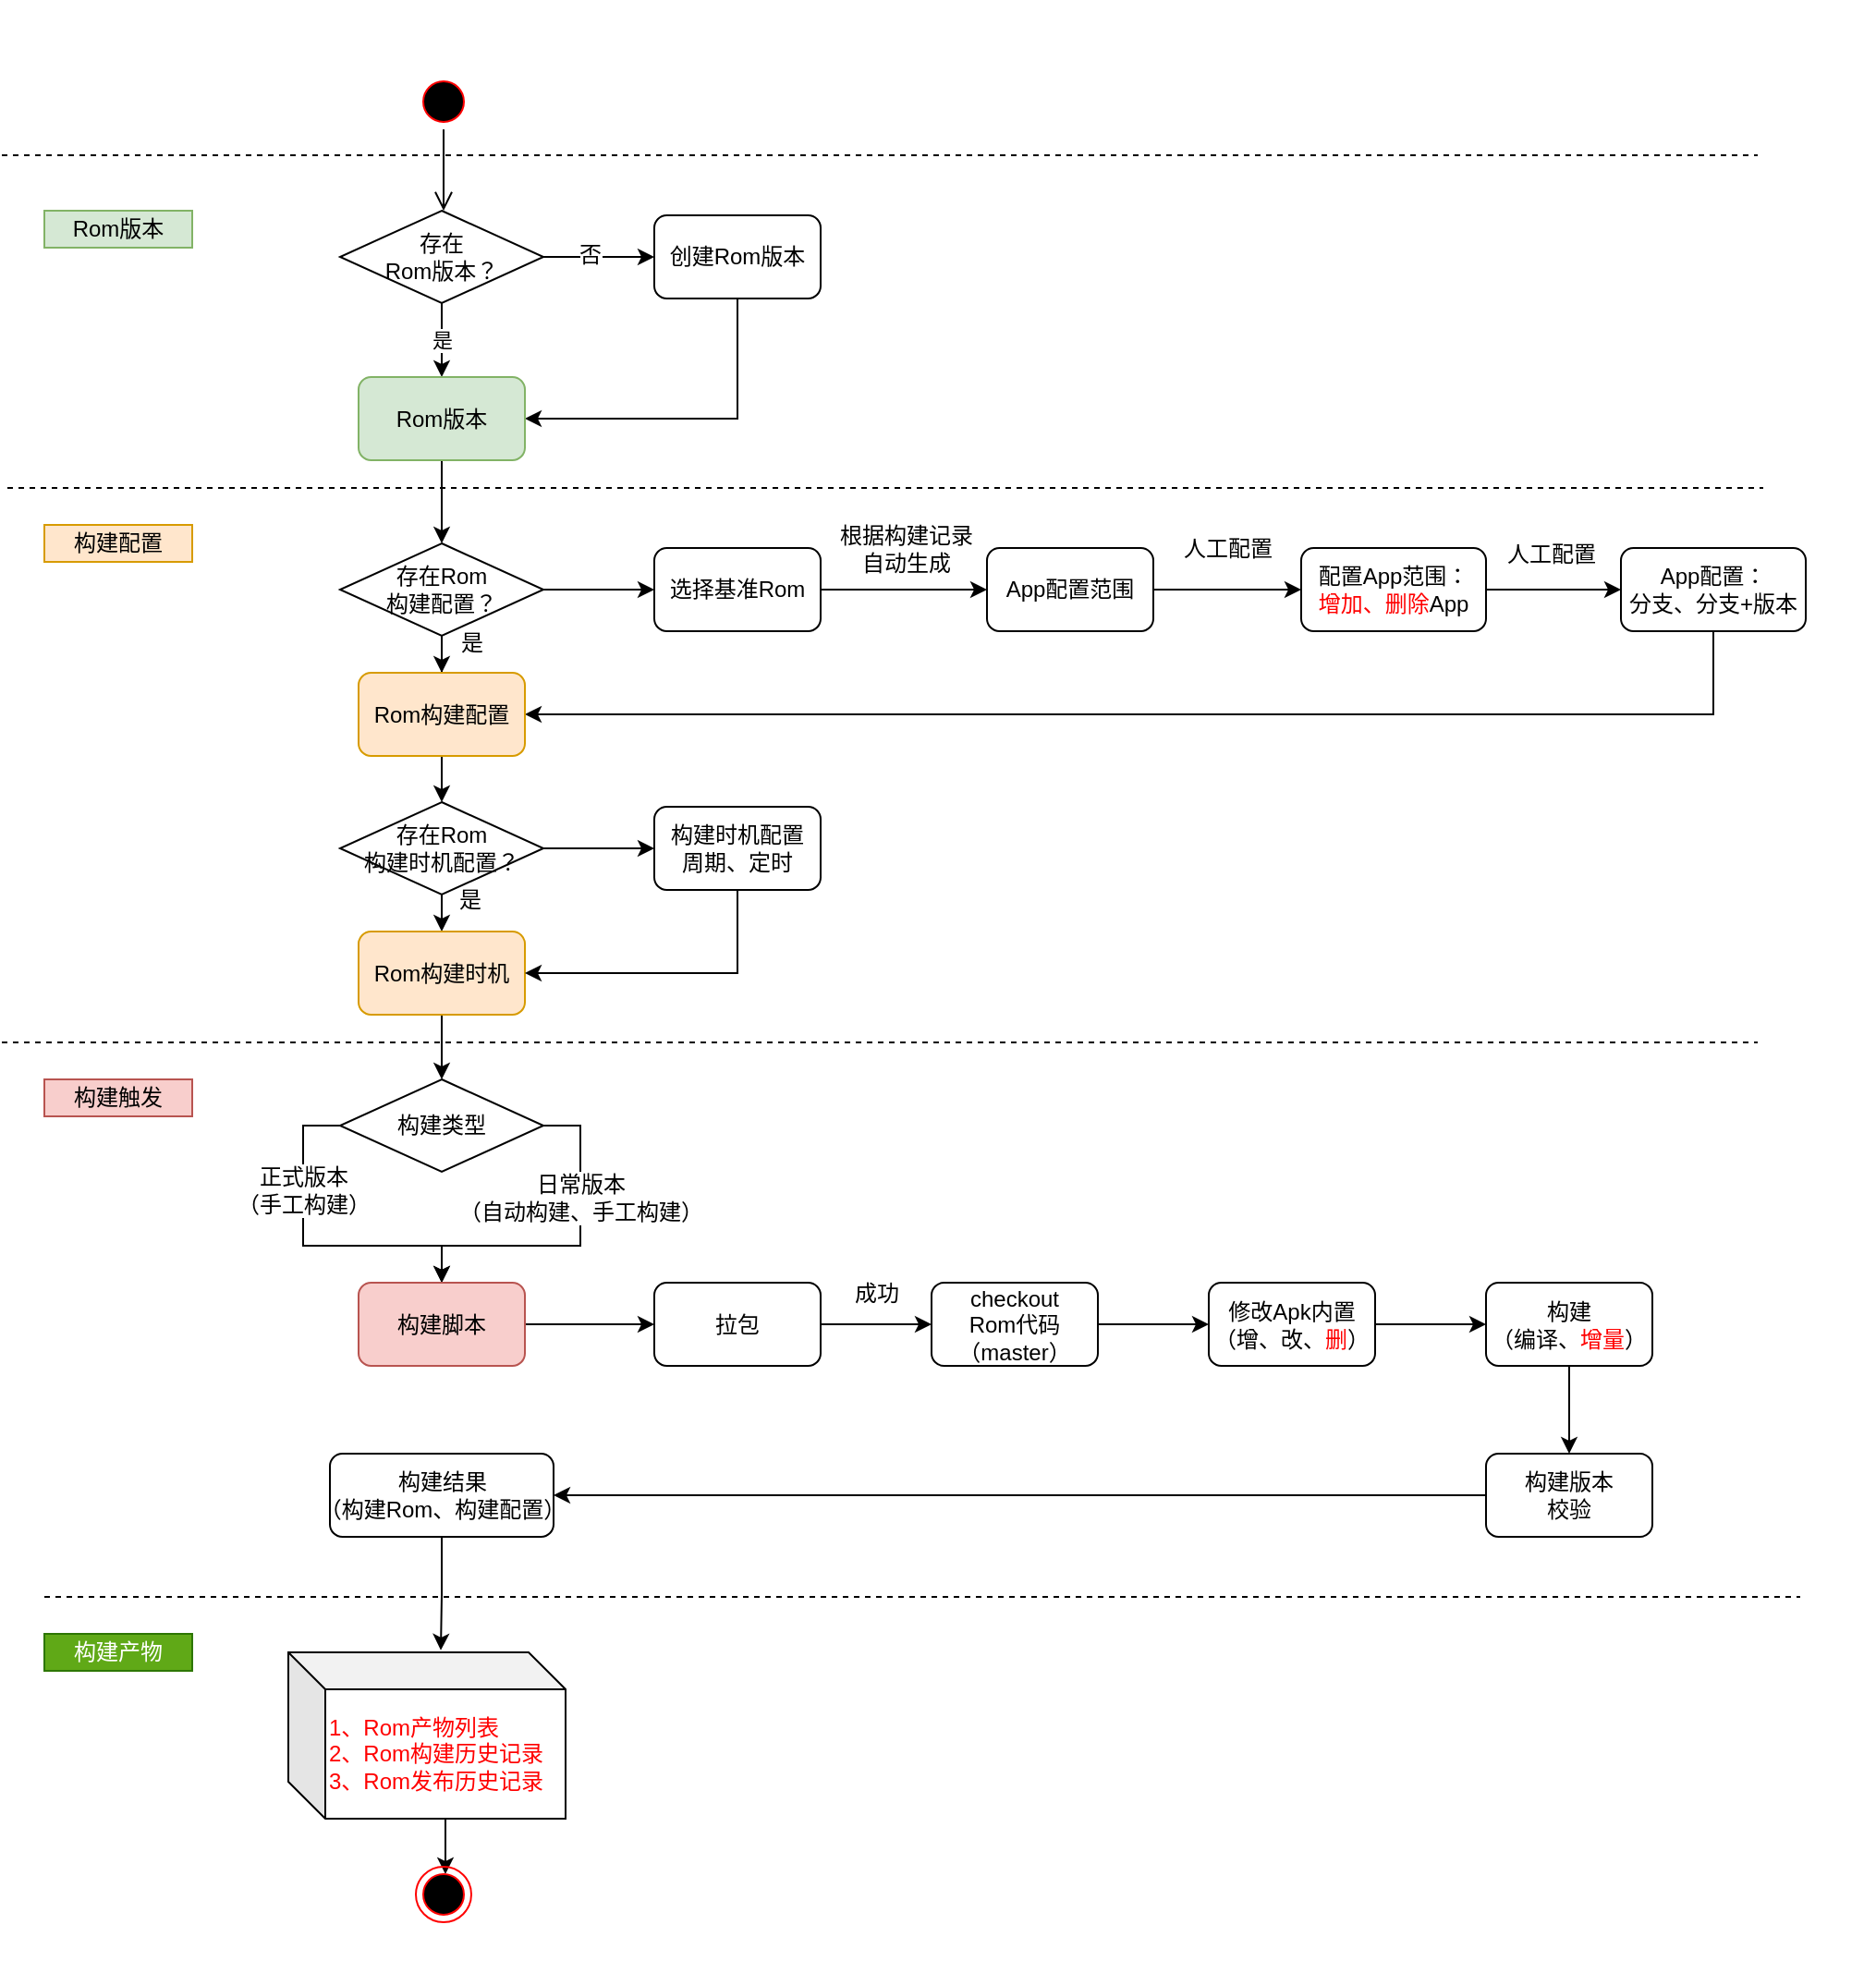 <mxfile version="12.4.8" type="github">
  <diagram id="ApW3DDrOjDALBpVBkcUd" name="Page-1">
    <mxGraphModel dx="82" dy="542" grid="1" gridSize="10" guides="1" tooltips="1" connect="1" arrows="1" fold="1" page="1" pageScale="1" pageWidth="827" pageHeight="1169" math="0" shadow="0">
      <root>
        <mxCell id="0"/>
        <mxCell id="1" parent="0"/>
        <mxCell id="KfT1uw90EwnDU38vpwOy-136" value="" style="rounded=0;whiteSpace=wrap;html=1;shadow=0;labelBackgroundColor=none;strokeColor=none;fillColor=#FFFFFF;gradientColor=#ffffff;align=left;" parent="1" vertex="1">
          <mxGeometry x="827" y="50" width="1013" height="1060" as="geometry"/>
        </mxCell>
        <mxCell id="nZFrfJ3mJIVUbRnAhzXt-1" value="" style="endArrow=none;dashed=1;html=1;" parent="1" edge="1">
          <mxGeometry width="50" height="50" relative="1" as="geometry">
            <mxPoint x="830" y="314" as="sourcePoint"/>
            <mxPoint x="1780" y="314" as="targetPoint"/>
          </mxGeometry>
        </mxCell>
        <mxCell id="nZFrfJ3mJIVUbRnAhzXt-2" value="构建配置" style="text;html=1;strokeColor=#d79b00;fillColor=#ffe6cc;align=center;verticalAlign=middle;whiteSpace=wrap;rounded=0;" parent="1" vertex="1">
          <mxGeometry x="850" y="334" width="80" height="20" as="geometry"/>
        </mxCell>
        <mxCell id="nZFrfJ3mJIVUbRnAhzXt-3" value="" style="endArrow=none;dashed=1;html=1;" parent="1" edge="1">
          <mxGeometry width="50" height="50" relative="1" as="geometry">
            <mxPoint x="850" y="914" as="sourcePoint"/>
            <mxPoint x="1800" y="914" as="targetPoint"/>
          </mxGeometry>
        </mxCell>
        <mxCell id="nZFrfJ3mJIVUbRnAhzXt-4" value="" style="endArrow=none;dashed=1;html=1;" parent="1" edge="1">
          <mxGeometry width="50" height="50" relative="1" as="geometry">
            <mxPoint x="827" y="614" as="sourcePoint"/>
            <mxPoint x="1777" y="614" as="targetPoint"/>
          </mxGeometry>
        </mxCell>
        <mxCell id="nZFrfJ3mJIVUbRnAhzXt-5" value="构建触发" style="text;html=1;strokeColor=#b85450;fillColor=#f8cecc;align=center;verticalAlign=middle;whiteSpace=wrap;rounded=0;" parent="1" vertex="1">
          <mxGeometry x="850" y="634" width="80" height="20" as="geometry"/>
        </mxCell>
        <mxCell id="nZFrfJ3mJIVUbRnAhzXt-13" value="" style="endArrow=none;dashed=1;html=1;" parent="1" edge="1">
          <mxGeometry width="50" height="50" relative="1" as="geometry">
            <mxPoint x="827" y="134" as="sourcePoint"/>
            <mxPoint x="1777" y="134" as="targetPoint"/>
          </mxGeometry>
        </mxCell>
        <mxCell id="nZFrfJ3mJIVUbRnAhzXt-14" value="Rom版本" style="text;html=1;strokeColor=#82b366;fillColor=#d5e8d4;align=center;verticalAlign=middle;whiteSpace=wrap;rounded=0;" parent="1" vertex="1">
          <mxGeometry x="850" y="164" width="80" height="20" as="geometry"/>
        </mxCell>
        <mxCell id="KfT1uw90EwnDU38vpwOy-32" value="是" style="edgeStyle=orthogonalEdgeStyle;rounded=0;orthogonalLoop=1;jettySize=auto;html=1;entryX=0.5;entryY=0;entryDx=0;entryDy=0;" parent="1" source="KfT1uw90EwnDU38vpwOy-25" target="KfT1uw90EwnDU38vpwOy-30" edge="1">
          <mxGeometry relative="1" as="geometry">
            <mxPoint x="1065" y="294" as="targetPoint"/>
          </mxGeometry>
        </mxCell>
        <mxCell id="KfT1uw90EwnDU38vpwOy-33" value="" style="edgeStyle=orthogonalEdgeStyle;rounded=0;orthogonalLoop=1;jettySize=auto;html=1;" parent="1" source="KfT1uw90EwnDU38vpwOy-25" target="KfT1uw90EwnDU38vpwOy-28" edge="1">
          <mxGeometry relative="1" as="geometry"/>
        </mxCell>
        <mxCell id="KfT1uw90EwnDU38vpwOy-36" value="否" style="text;html=1;align=center;verticalAlign=middle;resizable=0;points=[];labelBackgroundColor=#ffffff;" parent="KfT1uw90EwnDU38vpwOy-33" vertex="1" connectable="0">
          <mxGeometry x="-0.167" y="1" relative="1" as="geometry">
            <mxPoint as="offset"/>
          </mxGeometry>
        </mxCell>
        <mxCell id="KfT1uw90EwnDU38vpwOy-25" value="存在&lt;br&gt;Rom版本？" style="rhombus;whiteSpace=wrap;html=1;shadow=0;labelBackgroundColor=none;" parent="1" vertex="1">
          <mxGeometry x="1010" y="164" width="110" height="50" as="geometry"/>
        </mxCell>
        <mxCell id="KfT1uw90EwnDU38vpwOy-51" value="" style="edgeStyle=orthogonalEdgeStyle;rounded=0;orthogonalLoop=1;jettySize=auto;html=1;entryX=1;entryY=0.5;entryDx=0;entryDy=0;" parent="1" source="KfT1uw90EwnDU38vpwOy-28" target="KfT1uw90EwnDU38vpwOy-30" edge="1">
          <mxGeometry relative="1" as="geometry">
            <mxPoint x="1225" y="291.5" as="targetPoint"/>
            <Array as="points">
              <mxPoint x="1225" y="277"/>
            </Array>
          </mxGeometry>
        </mxCell>
        <mxCell id="KfT1uw90EwnDU38vpwOy-28" value="创建Rom版本" style="rounded=1;whiteSpace=wrap;html=1;shadow=0;labelBackgroundColor=none;" parent="1" vertex="1">
          <mxGeometry x="1180" y="166.5" width="90" height="45" as="geometry"/>
        </mxCell>
        <mxCell id="KfT1uw90EwnDU38vpwOy-43" value="" style="edgeStyle=orthogonalEdgeStyle;rounded=0;orthogonalLoop=1;jettySize=auto;html=1;" parent="1" source="KfT1uw90EwnDU38vpwOy-39" target="KfT1uw90EwnDU38vpwOy-42" edge="1">
          <mxGeometry relative="1" as="geometry"/>
        </mxCell>
        <mxCell id="KfT1uw90EwnDU38vpwOy-44" value="根据构建记录&lt;br&gt;自动生成" style="text;html=1;align=center;verticalAlign=middle;resizable=0;points=[];labelBackgroundColor=#ffffff;" parent="KfT1uw90EwnDU38vpwOy-43" vertex="1" connectable="0">
          <mxGeometry x="0.025" y="3" relative="1" as="geometry">
            <mxPoint y="-19.5" as="offset"/>
          </mxGeometry>
        </mxCell>
        <mxCell id="KfT1uw90EwnDU38vpwOy-39" value="选择基准Rom" style="rounded=1;whiteSpace=wrap;html=1;shadow=0;labelBackgroundColor=none;" parent="1" vertex="1">
          <mxGeometry x="1180" y="346.5" width="90" height="45" as="geometry"/>
        </mxCell>
        <mxCell id="KfT1uw90EwnDU38vpwOy-48" value="" style="edgeStyle=orthogonalEdgeStyle;rounded=0;orthogonalLoop=1;jettySize=auto;html=1;" parent="1" source="KfT1uw90EwnDU38vpwOy-42" target="KfT1uw90EwnDU38vpwOy-47" edge="1">
          <mxGeometry relative="1" as="geometry"/>
        </mxCell>
        <mxCell id="KfT1uw90EwnDU38vpwOy-49" value="人工配置" style="text;html=1;align=center;verticalAlign=middle;resizable=0;points=[];labelBackgroundColor=#ffffff;" parent="KfT1uw90EwnDU38vpwOy-48" vertex="1" connectable="0">
          <mxGeometry x="-0.2" y="1" relative="1" as="geometry">
            <mxPoint x="8" y="-21.5" as="offset"/>
          </mxGeometry>
        </mxCell>
        <mxCell id="KfT1uw90EwnDU38vpwOy-42" value="App配置范围" style="rounded=1;whiteSpace=wrap;html=1;shadow=0;labelBackgroundColor=none;" parent="1" vertex="1">
          <mxGeometry x="1360" y="346.5" width="90" height="45" as="geometry"/>
        </mxCell>
        <mxCell id="KfT1uw90EwnDU38vpwOy-68" value="" style="edgeStyle=orthogonalEdgeStyle;rounded=0;orthogonalLoop=1;jettySize=auto;html=1;entryX=1;entryY=0.5;entryDx=0;entryDy=0;exitX=0.5;exitY=1;exitDx=0;exitDy=0;" parent="1" source="KfT1uw90EwnDU38vpwOy-74" target="KfT1uw90EwnDU38vpwOy-60" edge="1">
          <mxGeometry relative="1" as="geometry">
            <mxPoint x="1710" y="369" as="targetPoint"/>
            <Array as="points">
              <mxPoint x="1753" y="437"/>
            </Array>
          </mxGeometry>
        </mxCell>
        <mxCell id="KfT1uw90EwnDU38vpwOy-75" value="" style="edgeStyle=orthogonalEdgeStyle;rounded=0;orthogonalLoop=1;jettySize=auto;html=1;" parent="1" source="KfT1uw90EwnDU38vpwOy-47" target="KfT1uw90EwnDU38vpwOy-74" edge="1">
          <mxGeometry relative="1" as="geometry"/>
        </mxCell>
        <mxCell id="ytVhLEV6iYRES8mMqSiO-7" value="人工配置" style="text;html=1;align=center;verticalAlign=middle;resizable=0;points=[];labelBackgroundColor=#ffffff;" vertex="1" connectable="0" parent="KfT1uw90EwnDU38vpwOy-75">
          <mxGeometry x="0.205" y="2" relative="1" as="geometry">
            <mxPoint x="-9" y="-17.5" as="offset"/>
          </mxGeometry>
        </mxCell>
        <mxCell id="KfT1uw90EwnDU38vpwOy-47" value="配置App范围：&lt;br&gt;&lt;font color=&quot;#ff0000&quot;&gt;增加、删除&lt;/font&gt;App" style="rounded=1;whiteSpace=wrap;html=1;shadow=0;labelBackgroundColor=none;" parent="1" vertex="1">
          <mxGeometry x="1530" y="346.5" width="100" height="45" as="geometry"/>
        </mxCell>
        <mxCell id="KfT1uw90EwnDU38vpwOy-38" value="" style="edgeStyle=orthogonalEdgeStyle;rounded=0;orthogonalLoop=1;jettySize=auto;html=1;" parent="1" source="KfT1uw90EwnDU38vpwOy-30" target="KfT1uw90EwnDU38vpwOy-37" edge="1">
          <mxGeometry relative="1" as="geometry"/>
        </mxCell>
        <mxCell id="KfT1uw90EwnDU38vpwOy-30" value="Rom版本" style="rounded=1;whiteSpace=wrap;html=1;shadow=0;labelBackgroundColor=none;fillColor=#d5e8d4;strokeColor=#82b366;" parent="1" vertex="1">
          <mxGeometry x="1020" y="254" width="90" height="45" as="geometry"/>
        </mxCell>
        <mxCell id="KfT1uw90EwnDU38vpwOy-41" value="" style="edgeStyle=orthogonalEdgeStyle;rounded=0;orthogonalLoop=1;jettySize=auto;html=1;" parent="1" source="KfT1uw90EwnDU38vpwOy-37" target="KfT1uw90EwnDU38vpwOy-39" edge="1">
          <mxGeometry relative="1" as="geometry"/>
        </mxCell>
        <mxCell id="KfT1uw90EwnDU38vpwOy-59" value="" style="edgeStyle=orthogonalEdgeStyle;rounded=0;orthogonalLoop=1;jettySize=auto;html=1;entryX=0.5;entryY=0;entryDx=0;entryDy=0;" parent="1" source="KfT1uw90EwnDU38vpwOy-37" target="KfT1uw90EwnDU38vpwOy-60" edge="1">
          <mxGeometry relative="1" as="geometry">
            <mxPoint x="1065" y="474" as="targetPoint"/>
          </mxGeometry>
        </mxCell>
        <mxCell id="ytVhLEV6iYRES8mMqSiO-8" value="是" style="text;html=1;align=center;verticalAlign=middle;resizable=0;points=[];labelBackgroundColor=#ffffff;" vertex="1" connectable="0" parent="KfT1uw90EwnDU38vpwOy-59">
          <mxGeometry x="0.467" y="2" relative="1" as="geometry">
            <mxPoint x="14" as="offset"/>
          </mxGeometry>
        </mxCell>
        <mxCell id="KfT1uw90EwnDU38vpwOy-37" value="存在Rom&lt;br&gt;构建配置？" style="rhombus;whiteSpace=wrap;html=1;shadow=0;labelBackgroundColor=none;" parent="1" vertex="1">
          <mxGeometry x="1010" y="344" width="110" height="50" as="geometry"/>
        </mxCell>
        <mxCell id="KfT1uw90EwnDU38vpwOy-65" value="" style="edgeStyle=orthogonalEdgeStyle;rounded=0;orthogonalLoop=1;jettySize=auto;html=1;exitX=0.5;exitY=1;exitDx=0;exitDy=0;entryX=0.5;entryY=0;entryDx=0;entryDy=0;" parent="1" source="KfT1uw90EwnDU38vpwOy-57" target="KfT1uw90EwnDU38vpwOy-63" edge="1">
          <mxGeometry relative="1" as="geometry">
            <mxPoint x="930" y="504" as="targetPoint"/>
          </mxGeometry>
        </mxCell>
        <mxCell id="ytVhLEV6iYRES8mMqSiO-10" value="是" style="text;html=1;align=center;verticalAlign=middle;resizable=0;points=[];labelBackgroundColor=#ffffff;" vertex="1" connectable="0" parent="KfT1uw90EwnDU38vpwOy-65">
          <mxGeometry x="-0.6" relative="1" as="geometry">
            <mxPoint x="15" y="-1" as="offset"/>
          </mxGeometry>
        </mxCell>
        <mxCell id="KfT1uw90EwnDU38vpwOy-71" value="" style="edgeStyle=orthogonalEdgeStyle;rounded=0;orthogonalLoop=1;jettySize=auto;html=1;" parent="1" source="KfT1uw90EwnDU38vpwOy-57" target="KfT1uw90EwnDU38vpwOy-70" edge="1">
          <mxGeometry relative="1" as="geometry"/>
        </mxCell>
        <mxCell id="KfT1uw90EwnDU38vpwOy-57" value="存在Rom&lt;br&gt;构建时机配置？" style="rhombus;whiteSpace=wrap;html=1;shadow=0;labelBackgroundColor=none;" parent="1" vertex="1">
          <mxGeometry x="1010" y="484" width="110" height="50" as="geometry"/>
        </mxCell>
        <mxCell id="KfT1uw90EwnDU38vpwOy-62" value="" style="edgeStyle=orthogonalEdgeStyle;rounded=0;orthogonalLoop=1;jettySize=auto;html=1;entryX=0.5;entryY=0;entryDx=0;entryDy=0;" parent="1" source="KfT1uw90EwnDU38vpwOy-60" target="KfT1uw90EwnDU38vpwOy-57" edge="1">
          <mxGeometry relative="1" as="geometry">
            <mxPoint x="1065" y="479" as="targetPoint"/>
          </mxGeometry>
        </mxCell>
        <mxCell id="KfT1uw90EwnDU38vpwOy-60" value="Rom构建配置" style="rounded=1;whiteSpace=wrap;html=1;shadow=0;labelBackgroundColor=none;fillColor=#ffe6cc;strokeColor=#d79b00;" parent="1" vertex="1">
          <mxGeometry x="1020" y="414" width="90" height="45" as="geometry"/>
        </mxCell>
        <mxCell id="KfT1uw90EwnDU38vpwOy-77" value="" style="edgeStyle=orthogonalEdgeStyle;rounded=0;orthogonalLoop=1;jettySize=auto;html=1;" parent="1" source="KfT1uw90EwnDU38vpwOy-63" edge="1">
          <mxGeometry relative="1" as="geometry">
            <mxPoint x="1065" y="634" as="targetPoint"/>
          </mxGeometry>
        </mxCell>
        <mxCell id="KfT1uw90EwnDU38vpwOy-63" value="Rom构建时机" style="rounded=1;whiteSpace=wrap;html=1;shadow=0;labelBackgroundColor=none;fillColor=#ffe6cc;strokeColor=#d79b00;" parent="1" vertex="1">
          <mxGeometry x="1020" y="554" width="90" height="45" as="geometry"/>
        </mxCell>
        <mxCell id="KfT1uw90EwnDU38vpwOy-73" value="" style="edgeStyle=orthogonalEdgeStyle;rounded=0;orthogonalLoop=1;jettySize=auto;html=1;entryX=1;entryY=0.5;entryDx=0;entryDy=0;" parent="1" source="KfT1uw90EwnDU38vpwOy-70" target="KfT1uw90EwnDU38vpwOy-63" edge="1">
          <mxGeometry relative="1" as="geometry">
            <mxPoint x="1225" y="611.5" as="targetPoint"/>
            <Array as="points">
              <mxPoint x="1225" y="577"/>
            </Array>
          </mxGeometry>
        </mxCell>
        <mxCell id="KfT1uw90EwnDU38vpwOy-70" value="构建时机配置&lt;br&gt;周期、定时" style="rounded=1;whiteSpace=wrap;html=1;shadow=0;labelBackgroundColor=none;" parent="1" vertex="1">
          <mxGeometry x="1180" y="486.5" width="90" height="45" as="geometry"/>
        </mxCell>
        <mxCell id="KfT1uw90EwnDU38vpwOy-74" value="App配置：&lt;br&gt;分支、分支+版本" style="rounded=1;whiteSpace=wrap;html=1;shadow=0;labelBackgroundColor=none;" parent="1" vertex="1">
          <mxGeometry x="1703" y="346.5" width="100" height="45" as="geometry"/>
        </mxCell>
        <mxCell id="KfT1uw90EwnDU38vpwOy-84" value="" style="edgeStyle=orthogonalEdgeStyle;rounded=0;orthogonalLoop=1;jettySize=auto;html=1;entryX=0.5;entryY=0;entryDx=0;entryDy=0;" parent="1" source="KfT1uw90EwnDU38vpwOy-80" target="KfT1uw90EwnDU38vpwOy-86" edge="1">
          <mxGeometry relative="1" as="geometry">
            <mxPoint x="1020" y="742" as="targetPoint"/>
            <Array as="points">
              <mxPoint x="990" y="659"/>
              <mxPoint x="990" y="724"/>
              <mxPoint x="1065" y="724"/>
            </Array>
          </mxGeometry>
        </mxCell>
        <mxCell id="KfT1uw90EwnDU38vpwOy-93" value="正式版本&lt;br&gt;（手工构建）" style="text;html=1;align=center;verticalAlign=middle;resizable=0;points=[];labelBackgroundColor=#ffffff;" parent="KfT1uw90EwnDU38vpwOy-84" vertex="1" connectable="0">
          <mxGeometry x="-0.2" relative="1" as="geometry">
            <mxPoint y="-17" as="offset"/>
          </mxGeometry>
        </mxCell>
        <mxCell id="KfT1uw90EwnDU38vpwOy-96" value="" style="edgeStyle=orthogonalEdgeStyle;rounded=0;orthogonalLoop=1;jettySize=auto;html=1;exitX=1;exitY=0.5;exitDx=0;exitDy=0;entryX=0.5;entryY=0;entryDx=0;entryDy=0;" parent="1" source="KfT1uw90EwnDU38vpwOy-80" target="KfT1uw90EwnDU38vpwOy-86" edge="1">
          <mxGeometry relative="1" as="geometry">
            <mxPoint x="1120" y="742" as="targetPoint"/>
            <Array as="points">
              <mxPoint x="1140" y="659"/>
              <mxPoint x="1140" y="724"/>
              <mxPoint x="1065" y="724"/>
            </Array>
          </mxGeometry>
        </mxCell>
        <mxCell id="KfT1uw90EwnDU38vpwOy-97" value="日常版本&lt;br&gt;（自动构建、手工构建）" style="text;html=1;align=center;verticalAlign=middle;resizable=0;points=[];labelBackgroundColor=#ffffff;" parent="KfT1uw90EwnDU38vpwOy-96" vertex="1" connectable="0">
          <mxGeometry x="0.191" y="2" relative="1" as="geometry">
            <mxPoint x="22" y="-28" as="offset"/>
          </mxGeometry>
        </mxCell>
        <mxCell id="KfT1uw90EwnDU38vpwOy-80" value="构建类型" style="rhombus;whiteSpace=wrap;html=1;shadow=0;labelBackgroundColor=none;" parent="1" vertex="1">
          <mxGeometry x="1010" y="634" width="110" height="50" as="geometry"/>
        </mxCell>
        <mxCell id="KfT1uw90EwnDU38vpwOy-89" value="" style="edgeStyle=orthogonalEdgeStyle;rounded=0;orthogonalLoop=1;jettySize=auto;html=1;exitX=1;exitY=0.5;exitDx=0;exitDy=0;entryX=0;entryY=0.5;entryDx=0;entryDy=0;" parent="1" source="KfT1uw90EwnDU38vpwOy-86" target="KfT1uw90EwnDU38vpwOy-88" edge="1">
          <mxGeometry relative="1" as="geometry">
            <Array as="points">
              <mxPoint x="1160" y="767"/>
              <mxPoint x="1160" y="767"/>
            </Array>
          </mxGeometry>
        </mxCell>
        <mxCell id="KfT1uw90EwnDU38vpwOy-86" value="构建脚本" style="rounded=1;whiteSpace=wrap;html=1;shadow=0;labelBackgroundColor=none;fillColor=#f8cecc;strokeColor=#b85450;" parent="1" vertex="1">
          <mxGeometry x="1020" y="744" width="90" height="45" as="geometry"/>
        </mxCell>
        <mxCell id="KfT1uw90EwnDU38vpwOy-99" value="" style="edgeStyle=orthogonalEdgeStyle;rounded=0;orthogonalLoop=1;jettySize=auto;html=1;" parent="1" source="KfT1uw90EwnDU38vpwOy-100" target="KfT1uw90EwnDU38vpwOy-98" edge="1">
          <mxGeometry relative="1" as="geometry"/>
        </mxCell>
        <mxCell id="KfT1uw90EwnDU38vpwOy-88" value="拉包" style="rounded=1;whiteSpace=wrap;html=1;shadow=0;labelBackgroundColor=none;" parent="1" vertex="1">
          <mxGeometry x="1180" y="744" width="90" height="45" as="geometry"/>
        </mxCell>
        <mxCell id="KfT1uw90EwnDU38vpwOy-116" value="" style="edgeStyle=orthogonalEdgeStyle;rounded=0;orthogonalLoop=1;jettySize=auto;html=1;" parent="1" source="KfT1uw90EwnDU38vpwOy-98" target="KfT1uw90EwnDU38vpwOy-115" edge="1">
          <mxGeometry relative="1" as="geometry"/>
        </mxCell>
        <mxCell id="KfT1uw90EwnDU38vpwOy-98" value="&lt;span style=&quot;white-space: normal&quot;&gt;修改Apk内置&lt;/span&gt;&lt;br style=&quot;white-space: normal&quot;&gt;&lt;span style=&quot;white-space: normal&quot;&gt;（增、改、&lt;font color=&quot;#ff0000&quot;&gt;删&lt;/font&gt;）&lt;/span&gt;" style="rounded=1;whiteSpace=wrap;html=1;shadow=0;labelBackgroundColor=none;" parent="1" vertex="1">
          <mxGeometry x="1480" y="744" width="90" height="45" as="geometry"/>
        </mxCell>
        <mxCell id="KfT1uw90EwnDU38vpwOy-139" value="" style="edgeStyle=orthogonalEdgeStyle;rounded=0;orthogonalLoop=1;jettySize=auto;html=1;" parent="1" source="KfT1uw90EwnDU38vpwOy-115" target="KfT1uw90EwnDU38vpwOy-138" edge="1">
          <mxGeometry relative="1" as="geometry"/>
        </mxCell>
        <mxCell id="KfT1uw90EwnDU38vpwOy-115" value="构建&lt;br&gt;（编译、&lt;font color=&quot;#ff0000&quot;&gt;增量&lt;/font&gt;）" style="rounded=1;whiteSpace=wrap;html=1;shadow=0;labelBackgroundColor=none;" parent="1" vertex="1">
          <mxGeometry x="1630" y="744" width="90" height="45" as="geometry"/>
        </mxCell>
        <mxCell id="KfT1uw90EwnDU38vpwOy-141" value="" style="edgeStyle=orthogonalEdgeStyle;rounded=0;orthogonalLoop=1;jettySize=auto;html=1;entryX=1;entryY=0.5;entryDx=0;entryDy=0;" parent="1" source="KfT1uw90EwnDU38vpwOy-138" target="ytVhLEV6iYRES8mMqSiO-11" edge="1">
          <mxGeometry relative="1" as="geometry">
            <mxPoint x="1121" y="859" as="targetPoint"/>
          </mxGeometry>
        </mxCell>
        <mxCell id="KfT1uw90EwnDU38vpwOy-138" value="构建版本&lt;br&gt;校验" style="rounded=1;whiteSpace=wrap;html=1;shadow=0;labelBackgroundColor=none;" parent="1" vertex="1">
          <mxGeometry x="1630" y="836.5" width="90" height="45" as="geometry"/>
        </mxCell>
        <mxCell id="KfT1uw90EwnDU38vpwOy-100" value="checkout&lt;br&gt;Rom代码（master）" style="rounded=1;whiteSpace=wrap;html=1;shadow=0;labelBackgroundColor=none;" parent="1" vertex="1">
          <mxGeometry x="1330" y="744" width="90" height="45" as="geometry"/>
        </mxCell>
        <mxCell id="KfT1uw90EwnDU38vpwOy-114" value="" style="edgeStyle=orthogonalEdgeStyle;rounded=0;orthogonalLoop=1;jettySize=auto;html=1;" parent="1" source="KfT1uw90EwnDU38vpwOy-88" target="KfT1uw90EwnDU38vpwOy-100" edge="1">
          <mxGeometry relative="1" as="geometry">
            <mxPoint x="1270" y="776.5" as="sourcePoint"/>
            <mxPoint x="1470" y="776.5" as="targetPoint"/>
          </mxGeometry>
        </mxCell>
        <mxCell id="KfT1uw90EwnDU38vpwOy-137" value="成功" style="text;html=1;align=center;verticalAlign=middle;resizable=0;points=[];labelBackgroundColor=#ffffff;" parent="KfT1uw90EwnDU38vpwOy-114" vertex="1" connectable="0">
          <mxGeometry x="0.1" y="2" relative="1" as="geometry">
            <mxPoint x="-3" y="-14.5" as="offset"/>
          </mxGeometry>
        </mxCell>
        <mxCell id="KfT1uw90EwnDU38vpwOy-126" value="" style="edgeStyle=orthogonalEdgeStyle;rounded=0;orthogonalLoop=1;jettySize=auto;html=1;entryX=0.55;entryY=-0.012;entryDx=0;entryDy=0;entryPerimeter=0;" parent="1" source="ytVhLEV6iYRES8mMqSiO-11" target="KfT1uw90EwnDU38vpwOy-124" edge="1">
          <mxGeometry relative="1" as="geometry">
            <mxPoint x="1065" y="964" as="targetPoint"/>
            <mxPoint x="1066" y="884" as="sourcePoint"/>
          </mxGeometry>
        </mxCell>
        <mxCell id="ytVhLEV6iYRES8mMqSiO-15" value="" style="edgeStyle=orthogonalEdgeStyle;rounded=0;orthogonalLoop=1;jettySize=auto;html=1;strokeColor=#000000;exitX=0;exitY=0;exitDx=85;exitDy=90;exitPerimeter=0;entryX=0.533;entryY=0.133;entryDx=0;entryDy=0;entryPerimeter=0;" edge="1" parent="1" source="KfT1uw90EwnDU38vpwOy-124" target="ytVhLEV6iYRES8mMqSiO-12">
          <mxGeometry relative="1" as="geometry">
            <mxPoint x="1057" y="1114" as="targetPoint"/>
          </mxGeometry>
        </mxCell>
        <mxCell id="KfT1uw90EwnDU38vpwOy-124" value="&lt;font color=&quot;#ff0000&quot;&gt;1、Rom产物列表&lt;br&gt;2、Rom构建历史记录&lt;br&gt;3、Rom发布历史记录&lt;br&gt;&lt;/font&gt;" style="shape=cube;whiteSpace=wrap;html=1;boundedLbl=1;backgroundOutline=1;darkOpacity=0.05;darkOpacity2=0.1;align=left;" parent="1" vertex="1">
          <mxGeometry x="982" y="944" width="150" height="90" as="geometry"/>
        </mxCell>
        <mxCell id="KfT1uw90EwnDU38vpwOy-133" value="构建产物" style="text;html=1;strokeColor=#2D7600;fillColor=#60a917;align=center;verticalAlign=middle;whiteSpace=wrap;rounded=0;fontColor=#ffffff;" parent="1" vertex="1">
          <mxGeometry x="850" y="934" width="80" height="20" as="geometry"/>
        </mxCell>
        <mxCell id="ytVhLEV6iYRES8mMqSiO-5" value="" style="ellipse;html=1;shape=startState;fillColor=#000000;strokeColor=#ff0000;" vertex="1" parent="1">
          <mxGeometry x="1051" y="90" width="30" height="30" as="geometry"/>
        </mxCell>
        <mxCell id="ytVhLEV6iYRES8mMqSiO-6" value="" style="edgeStyle=orthogonalEdgeStyle;html=1;verticalAlign=bottom;endArrow=open;endSize=8;strokeColor=#000000;" edge="1" source="ytVhLEV6iYRES8mMqSiO-5" parent="1">
          <mxGeometry relative="1" as="geometry">
            <mxPoint x="1066" y="164" as="targetPoint"/>
          </mxGeometry>
        </mxCell>
        <mxCell id="ytVhLEV6iYRES8mMqSiO-11" value="构建结果&lt;br&gt;（&lt;span style=&quot;white-space: nowrap ; background-color: rgb(255 , 255 , 255)&quot;&gt;构建Rom、构建配置&lt;/span&gt;）" style="rounded=1;whiteSpace=wrap;html=1;shadow=0;labelBackgroundColor=none;" vertex="1" parent="1">
          <mxGeometry x="1004.5" y="836.5" width="121" height="45" as="geometry"/>
        </mxCell>
        <mxCell id="ytVhLEV6iYRES8mMqSiO-12" value="" style="ellipse;html=1;shape=endState;fillColor=#000000;strokeColor=#ff0000;" vertex="1" parent="1">
          <mxGeometry x="1051" y="1060" width="30" height="30" as="geometry"/>
        </mxCell>
      </root>
    </mxGraphModel>
  </diagram>
</mxfile>
